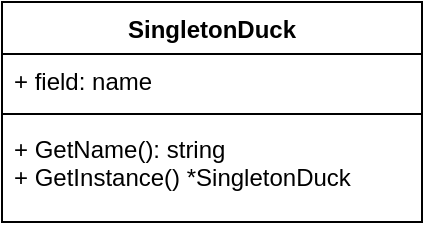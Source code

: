 <mxfile>
    <diagram id="C5RBs43oDa-KdzZeNtuy" name="Page-1">
        <mxGraphModel dx="738" dy="454" grid="1" gridSize="10" guides="1" tooltips="1" connect="1" arrows="1" fold="1" page="1" pageScale="1" pageWidth="827" pageHeight="1169" math="0" shadow="0">
            <root>
                <mxCell id="WIyWlLk6GJQsqaUBKTNV-0"/>
                <mxCell id="WIyWlLk6GJQsqaUBKTNV-1" parent="WIyWlLk6GJQsqaUBKTNV-0"/>
                <mxCell id="JRef5brs-RyMwYBV2M05-1" value="SingletonDuck" style="swimlane;fontStyle=1;align=center;verticalAlign=top;childLayout=stackLayout;horizontal=1;startSize=26;horizontalStack=0;resizeParent=1;resizeParentMax=0;resizeLast=0;collapsible=1;marginBottom=0;" parent="WIyWlLk6GJQsqaUBKTNV-1" vertex="1">
                    <mxGeometry x="260" y="150" width="210" height="110" as="geometry"/>
                </mxCell>
                <mxCell id="JRef5brs-RyMwYBV2M05-2" value="+ field: name" style="text;strokeColor=none;fillColor=none;align=left;verticalAlign=top;spacingLeft=4;spacingRight=4;overflow=hidden;rotatable=0;points=[[0,0.5],[1,0.5]];portConstraint=eastwest;" parent="JRef5brs-RyMwYBV2M05-1" vertex="1">
                    <mxGeometry y="26" width="210" height="26" as="geometry"/>
                </mxCell>
                <mxCell id="JRef5brs-RyMwYBV2M05-3" value="" style="line;strokeWidth=1;fillColor=none;align=left;verticalAlign=middle;spacingTop=-1;spacingLeft=3;spacingRight=3;rotatable=0;labelPosition=right;points=[];portConstraint=eastwest;" parent="JRef5brs-RyMwYBV2M05-1" vertex="1">
                    <mxGeometry y="52" width="210" height="8" as="geometry"/>
                </mxCell>
                <mxCell id="JRef5brs-RyMwYBV2M05-4" value="+ GetName(): string&#10;+ GetInstance() *SingletonDuck" style="text;strokeColor=none;fillColor=none;align=left;verticalAlign=top;spacingLeft=4;spacingRight=4;overflow=hidden;rotatable=0;points=[[0,0.5],[1,0.5]];portConstraint=eastwest;" parent="JRef5brs-RyMwYBV2M05-1" vertex="1">
                    <mxGeometry y="60" width="210" height="50" as="geometry"/>
                </mxCell>
            </root>
        </mxGraphModel>
    </diagram>
</mxfile>